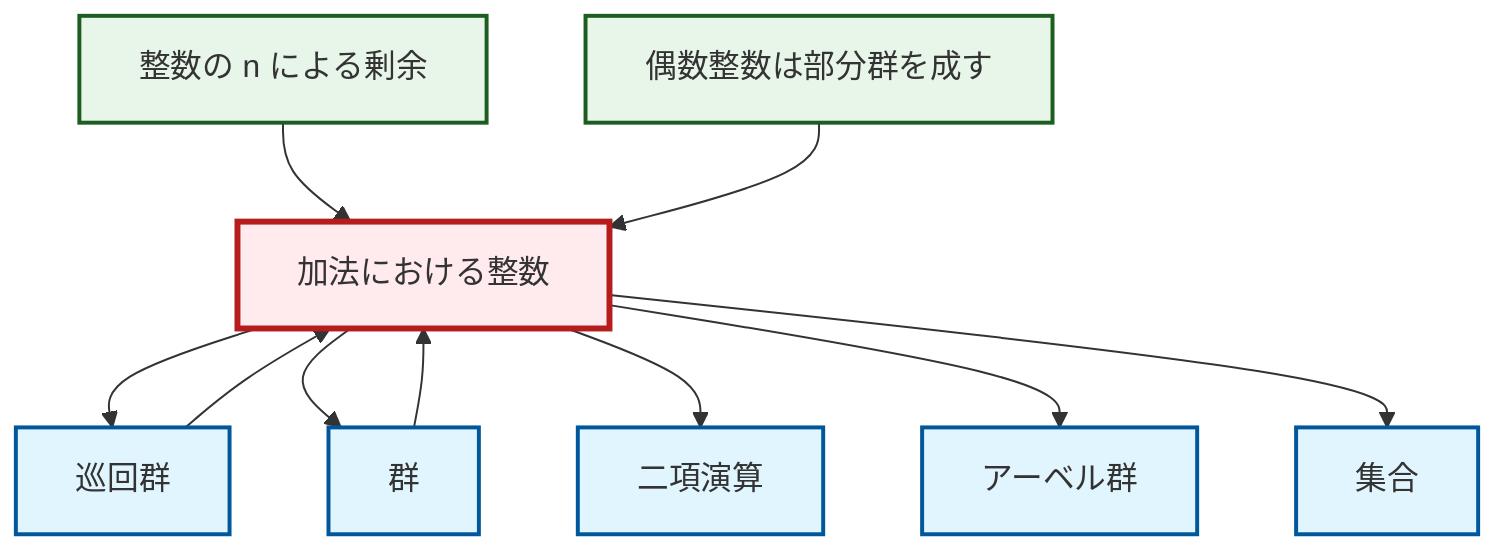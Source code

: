 graph TD
    classDef definition fill:#e1f5fe,stroke:#01579b,stroke-width:2px
    classDef theorem fill:#f3e5f5,stroke:#4a148c,stroke-width:2px
    classDef axiom fill:#fff3e0,stroke:#e65100,stroke-width:2px
    classDef example fill:#e8f5e9,stroke:#1b5e20,stroke-width:2px
    classDef current fill:#ffebee,stroke:#b71c1c,stroke-width:3px
    def-set["集合"]:::definition
    ex-quotient-integers-mod-n["整数の n による剰余"]:::example
    ex-even-integers-subgroup["偶数整数は部分群を成す"]:::example
    def-abelian-group["アーベル群"]:::definition
    def-group["群"]:::definition
    def-binary-operation["二項演算"]:::definition
    def-cyclic-group["巡回群"]:::definition
    ex-integers-addition["加法における整数"]:::example
    ex-quotient-integers-mod-n --> ex-integers-addition
    ex-integers-addition --> def-cyclic-group
    def-group --> ex-integers-addition
    ex-integers-addition --> def-group
    ex-integers-addition --> def-binary-operation
    def-cyclic-group --> ex-integers-addition
    ex-integers-addition --> def-abelian-group
    ex-integers-addition --> def-set
    ex-even-integers-subgroup --> ex-integers-addition
    class ex-integers-addition current